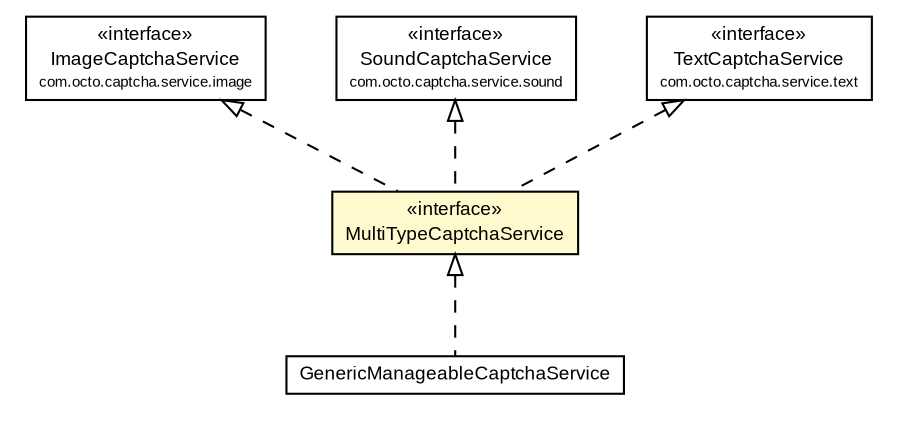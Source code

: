 #!/usr/local/bin/dot
#
# Class diagram 
# Generated by UmlGraph version 4.6 (http://www.spinellis.gr/sw/umlgraph)
#

digraph G {
	edge [fontname="arial",fontsize=10,labelfontname="arial",labelfontsize=10];
	node [fontname="arial",fontsize=10,shape=plaintext];
	// com.octo.captcha.service.image.ImageCaptchaService
	c19493 [label=<<table border="0" cellborder="1" cellspacing="0" cellpadding="2" port="p" href="../image/ImageCaptchaService.html">
		<tr><td><table border="0" cellspacing="0" cellpadding="1">
			<tr><td> &laquo;interface&raquo; </td></tr>
			<tr><td> ImageCaptchaService </td></tr>
			<tr><td><font point-size="7.0"> com.octo.captcha.service.image </font></td></tr>
		</table></td></tr>
		</table>>, fontname="arial", fontcolor="black", fontsize=9.0];
	// com.octo.captcha.service.multitype.MultiTypeCaptchaService
	c19496 [label=<<table border="0" cellborder="1" cellspacing="0" cellpadding="2" port="p" bgcolor="lemonChiffon" href="./MultiTypeCaptchaService.html">
		<tr><td><table border="0" cellspacing="0" cellpadding="1">
			<tr><td> &laquo;interface&raquo; </td></tr>
			<tr><td> MultiTypeCaptchaService </td></tr>
		</table></td></tr>
		</table>>, fontname="arial", fontcolor="black", fontsize=9.0];
	// com.octo.captcha.service.multitype.GenericManageableCaptchaService
	c19498 [label=<<table border="0" cellborder="1" cellspacing="0" cellpadding="2" port="p" href="./GenericManageableCaptchaService.html">
		<tr><td><table border="0" cellspacing="0" cellpadding="1">
			<tr><td> GenericManageableCaptchaService </td></tr>
		</table></td></tr>
		</table>>, fontname="arial", fontcolor="black", fontsize=9.0];
	// com.octo.captcha.service.sound.SoundCaptchaService
	c19499 [label=<<table border="0" cellborder="1" cellspacing="0" cellpadding="2" port="p" href="../sound/SoundCaptchaService.html">
		<tr><td><table border="0" cellspacing="0" cellpadding="1">
			<tr><td> &laquo;interface&raquo; </td></tr>
			<tr><td> SoundCaptchaService </td></tr>
			<tr><td><font point-size="7.0"> com.octo.captcha.service.sound </font></td></tr>
		</table></td></tr>
		</table>>, fontname="arial", fontcolor="black", fontsize=9.0];
	// com.octo.captcha.service.text.TextCaptchaService
	c19501 [label=<<table border="0" cellborder="1" cellspacing="0" cellpadding="2" port="p" href="../text/TextCaptchaService.html">
		<tr><td><table border="0" cellspacing="0" cellpadding="1">
			<tr><td> &laquo;interface&raquo; </td></tr>
			<tr><td> TextCaptchaService </td></tr>
			<tr><td><font point-size="7.0"> com.octo.captcha.service.text </font></td></tr>
		</table></td></tr>
		</table>>, fontname="arial", fontcolor="black", fontsize=9.0];
	//com.octo.captcha.service.multitype.MultiTypeCaptchaService implements com.octo.captcha.service.image.ImageCaptchaService
	c19493:p -> c19496:p [dir=back,arrowtail=empty,style=dashed];
	//com.octo.captcha.service.multitype.MultiTypeCaptchaService implements com.octo.captcha.service.sound.SoundCaptchaService
	c19499:p -> c19496:p [dir=back,arrowtail=empty,style=dashed];
	//com.octo.captcha.service.multitype.MultiTypeCaptchaService implements com.octo.captcha.service.text.TextCaptchaService
	c19501:p -> c19496:p [dir=back,arrowtail=empty,style=dashed];
	//com.octo.captcha.service.multitype.GenericManageableCaptchaService implements com.octo.captcha.service.multitype.MultiTypeCaptchaService
	c19496:p -> c19498:p [dir=back,arrowtail=empty,style=dashed];
}

